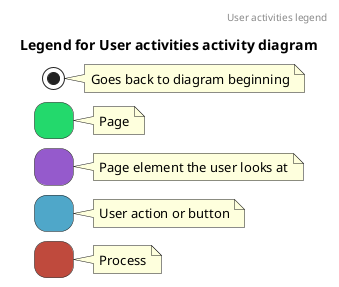 @startuml user_activities_legend
header User activities legend
title Legend for User activities activity diagram
stop
note right: Goes back to diagram beginning
 #23d96c:      ;
note right: Page
kill
 #955acc:      ;
note right: Page element the user looks at
kill
 #4fa7c9:      ;
note right: User action or button
kill
 #bf4a3d:      ;
note right: Process
kill
@enduml